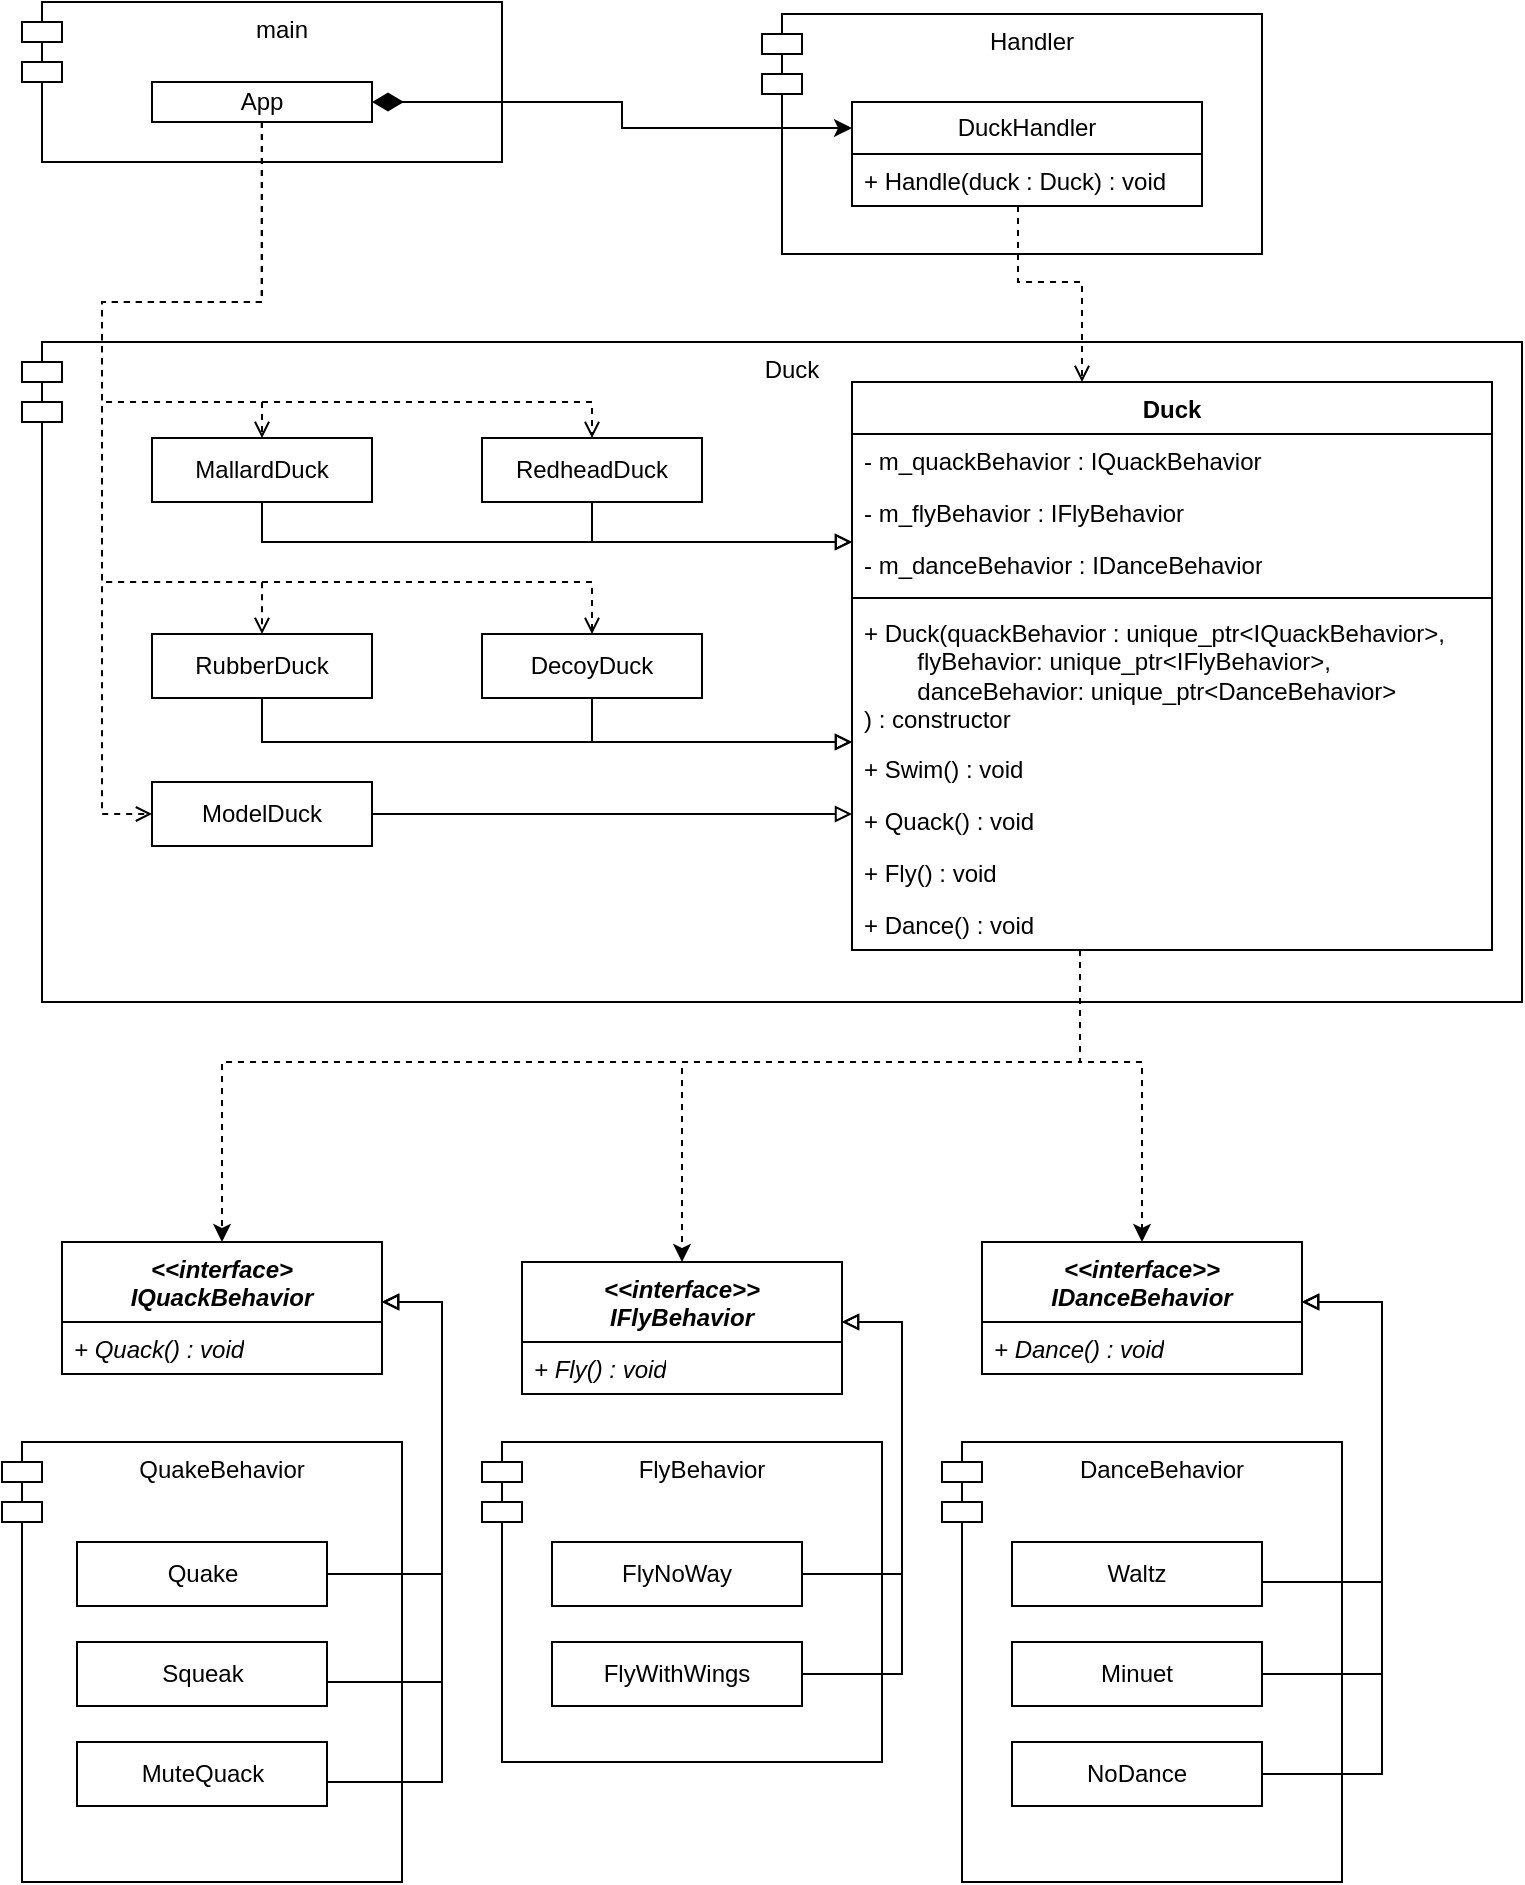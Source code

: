 <mxfile version="24.7.12">
  <diagram id="C5RBs43oDa-KdzZeNtuy" name="Page-1">
    <mxGraphModel dx="1062" dy="567" grid="1" gridSize="10" guides="1" tooltips="1" connect="1" arrows="1" fold="1" page="1" pageScale="1" pageWidth="827" pageHeight="1169" math="0" shadow="0">
      <root>
        <mxCell id="WIyWlLk6GJQsqaUBKTNV-0" />
        <mxCell id="WIyWlLk6GJQsqaUBKTNV-1" parent="WIyWlLk6GJQsqaUBKTNV-0" />
        <mxCell id="QlOkIQeldyx6gdsehzbM-0" value="main" style="shape=module;align=left;spacingLeft=20;align=center;verticalAlign=top;whiteSpace=wrap;html=1;" vertex="1" parent="WIyWlLk6GJQsqaUBKTNV-1">
          <mxGeometry x="40" y="40" width="240" height="80" as="geometry" />
        </mxCell>
        <mxCell id="QlOkIQeldyx6gdsehzbM-1" value="App" style="html=1;whiteSpace=wrap;" vertex="1" parent="WIyWlLk6GJQsqaUBKTNV-1">
          <mxGeometry x="105" y="80" width="110" height="20" as="geometry" />
        </mxCell>
        <mxCell id="QlOkIQeldyx6gdsehzbM-2" value="Handler" style="shape=module;align=left;spacingLeft=20;align=center;verticalAlign=top;whiteSpace=wrap;html=1;" vertex="1" parent="WIyWlLk6GJQsqaUBKTNV-1">
          <mxGeometry x="410" y="46" width="250" height="120" as="geometry" />
        </mxCell>
        <mxCell id="QlOkIQeldyx6gdsehzbM-4" value="DuckHandler" style="swimlane;fontStyle=0;childLayout=stackLayout;horizontal=1;startSize=26;fillColor=none;horizontalStack=0;resizeParent=1;resizeParentMax=0;resizeLast=0;collapsible=1;marginBottom=0;whiteSpace=wrap;html=1;" vertex="1" parent="WIyWlLk6GJQsqaUBKTNV-1">
          <mxGeometry x="455" y="90" width="175" height="52" as="geometry" />
        </mxCell>
        <mxCell id="QlOkIQeldyx6gdsehzbM-5" value="+ Handle(duck : Duck) : void" style="text;strokeColor=none;fillColor=none;align=left;verticalAlign=top;spacingLeft=4;spacingRight=4;overflow=hidden;rotatable=0;points=[[0,0.5],[1,0.5]];portConstraint=eastwest;whiteSpace=wrap;html=1;" vertex="1" parent="QlOkIQeldyx6gdsehzbM-4">
          <mxGeometry y="26" width="175" height="26" as="geometry" />
        </mxCell>
        <mxCell id="QlOkIQeldyx6gdsehzbM-8" style="edgeStyle=orthogonalEdgeStyle;rounded=0;orthogonalLoop=1;jettySize=auto;html=1;entryX=0;entryY=0.25;entryDx=0;entryDy=0;startArrow=diamondThin;startFill=1;strokeWidth=1;startSize=13;" edge="1" parent="WIyWlLk6GJQsqaUBKTNV-1" source="QlOkIQeldyx6gdsehzbM-1" target="QlOkIQeldyx6gdsehzbM-4">
          <mxGeometry relative="1" as="geometry" />
        </mxCell>
        <mxCell id="QlOkIQeldyx6gdsehzbM-9" value="Duck" style="shape=module;align=left;spacingLeft=20;align=center;verticalAlign=top;whiteSpace=wrap;html=1;" vertex="1" parent="WIyWlLk6GJQsqaUBKTNV-1">
          <mxGeometry x="40" y="210" width="750" height="330" as="geometry" />
        </mxCell>
        <mxCell id="QlOkIQeldyx6gdsehzbM-10" value="Duck" style="swimlane;fontStyle=1;align=center;verticalAlign=top;childLayout=stackLayout;horizontal=1;startSize=26;horizontalStack=0;resizeParent=1;resizeParentMax=0;resizeLast=0;collapsible=1;marginBottom=0;whiteSpace=wrap;html=1;" vertex="1" parent="WIyWlLk6GJQsqaUBKTNV-1">
          <mxGeometry x="455" y="230" width="320" height="284" as="geometry" />
        </mxCell>
        <mxCell id="QlOkIQeldyx6gdsehzbM-11" value="- m_quack&lt;span style=&quot;text-align: center;&quot;&gt;Behavior : IQuackBehavior&lt;/span&gt;" style="text;strokeColor=none;fillColor=none;align=left;verticalAlign=top;spacingLeft=4;spacingRight=4;overflow=hidden;rotatable=0;points=[[0,0.5],[1,0.5]];portConstraint=eastwest;whiteSpace=wrap;html=1;" vertex="1" parent="QlOkIQeldyx6gdsehzbM-10">
          <mxGeometry y="26" width="320" height="26" as="geometry" />
        </mxCell>
        <mxCell id="QlOkIQeldyx6gdsehzbM-21" value="- m_fly&lt;span style=&quot;text-align: center;&quot;&gt;Behavior : IFlyBehavior&lt;/span&gt;" style="text;strokeColor=none;fillColor=none;align=left;verticalAlign=top;spacingLeft=4;spacingRight=4;overflow=hidden;rotatable=0;points=[[0,0.5],[1,0.5]];portConstraint=eastwest;whiteSpace=wrap;html=1;" vertex="1" parent="QlOkIQeldyx6gdsehzbM-10">
          <mxGeometry y="52" width="320" height="26" as="geometry" />
        </mxCell>
        <mxCell id="QlOkIQeldyx6gdsehzbM-22" value="- m_dance&lt;span style=&quot;text-align: center;&quot;&gt;Behavior : IDanceBehavior&lt;/span&gt;" style="text;strokeColor=none;fillColor=none;align=left;verticalAlign=top;spacingLeft=4;spacingRight=4;overflow=hidden;rotatable=0;points=[[0,0.5],[1,0.5]];portConstraint=eastwest;whiteSpace=wrap;html=1;" vertex="1" parent="QlOkIQeldyx6gdsehzbM-10">
          <mxGeometry y="78" width="320" height="26" as="geometry" />
        </mxCell>
        <mxCell id="QlOkIQeldyx6gdsehzbM-12" value="" style="line;strokeWidth=1;fillColor=none;align=left;verticalAlign=middle;spacingTop=-1;spacingLeft=3;spacingRight=3;rotatable=0;labelPosition=right;points=[];portConstraint=eastwest;strokeColor=inherit;" vertex="1" parent="QlOkIQeldyx6gdsehzbM-10">
          <mxGeometry y="104" width="320" height="8" as="geometry" />
        </mxCell>
        <mxCell id="QlOkIQeldyx6gdsehzbM-13" value="+ Duck(quackBehavior : unique_ptr&amp;lt;IQuackBehavior&amp;gt;,&lt;div&gt;&lt;span style=&quot;white-space: pre;&quot;&gt;&#x9;&lt;/span&gt;flyBehavior: unique_ptr&amp;lt;IFlyBehavior&amp;gt;,&lt;br&gt;&lt;/div&gt;&lt;div&gt;&lt;span style=&quot;white-space: pre;&quot;&gt;&#x9;&lt;/span&gt;danceBehavior: unique_ptr&amp;lt;DanceBehavior&amp;gt;&lt;br&gt;&lt;/div&gt;&lt;div&gt;) : constructor&lt;/div&gt;" style="text;strokeColor=none;fillColor=none;align=left;verticalAlign=top;spacingLeft=4;spacingRight=4;overflow=hidden;rotatable=0;points=[[0,0.5],[1,0.5]];portConstraint=eastwest;whiteSpace=wrap;html=1;" vertex="1" parent="QlOkIQeldyx6gdsehzbM-10">
          <mxGeometry y="112" width="320" height="68" as="geometry" />
        </mxCell>
        <mxCell id="QlOkIQeldyx6gdsehzbM-37" value="+ Swim() : void" style="text;strokeColor=none;fillColor=none;align=left;verticalAlign=top;spacingLeft=4;spacingRight=4;overflow=hidden;rotatable=0;points=[[0,0.5],[1,0.5]];portConstraint=eastwest;whiteSpace=wrap;html=1;" vertex="1" parent="QlOkIQeldyx6gdsehzbM-10">
          <mxGeometry y="180" width="320" height="26" as="geometry" />
        </mxCell>
        <mxCell id="QlOkIQeldyx6gdsehzbM-38" value="+ Quack() : void" style="text;strokeColor=none;fillColor=none;align=left;verticalAlign=top;spacingLeft=4;spacingRight=4;overflow=hidden;rotatable=0;points=[[0,0.5],[1,0.5]];portConstraint=eastwest;whiteSpace=wrap;html=1;" vertex="1" parent="QlOkIQeldyx6gdsehzbM-10">
          <mxGeometry y="206" width="320" height="26" as="geometry" />
        </mxCell>
        <mxCell id="QlOkIQeldyx6gdsehzbM-39" value="+ Fly() : void" style="text;strokeColor=none;fillColor=none;align=left;verticalAlign=top;spacingLeft=4;spacingRight=4;overflow=hidden;rotatable=0;points=[[0,0.5],[1,0.5]];portConstraint=eastwest;whiteSpace=wrap;html=1;" vertex="1" parent="QlOkIQeldyx6gdsehzbM-10">
          <mxGeometry y="232" width="320" height="26" as="geometry" />
        </mxCell>
        <mxCell id="QlOkIQeldyx6gdsehzbM-40" value="+ Dance() : void" style="text;strokeColor=none;fillColor=none;align=left;verticalAlign=top;spacingLeft=4;spacingRight=4;overflow=hidden;rotatable=0;points=[[0,0.5],[1,0.5]];portConstraint=eastwest;whiteSpace=wrap;html=1;" vertex="1" parent="QlOkIQeldyx6gdsehzbM-10">
          <mxGeometry y="258" width="320" height="26" as="geometry" />
        </mxCell>
        <mxCell id="QlOkIQeldyx6gdsehzbM-15" value="&lt;div&gt;&lt;i&gt;&amp;lt;&amp;lt;interface&amp;gt;&lt;/i&gt;&lt;/div&gt;&lt;i&gt;IQuackBehavior&lt;/i&gt;" style="swimlane;fontStyle=1;align=center;verticalAlign=top;childLayout=stackLayout;horizontal=1;startSize=40;horizontalStack=0;resizeParent=1;resizeParentMax=0;resizeLast=0;collapsible=1;marginBottom=0;whiteSpace=wrap;html=1;" vertex="1" parent="WIyWlLk6GJQsqaUBKTNV-1">
          <mxGeometry x="60" y="660" width="160" height="66" as="geometry" />
        </mxCell>
        <mxCell id="QlOkIQeldyx6gdsehzbM-16" value="&lt;i&gt;+ Quack() : void&lt;/i&gt;" style="text;strokeColor=none;fillColor=none;align=left;verticalAlign=top;spacingLeft=4;spacingRight=4;overflow=hidden;rotatable=0;points=[[0,0.5],[1,0.5]];portConstraint=eastwest;whiteSpace=wrap;html=1;" vertex="1" parent="QlOkIQeldyx6gdsehzbM-15">
          <mxGeometry y="40" width="160" height="26" as="geometry" />
        </mxCell>
        <mxCell id="QlOkIQeldyx6gdsehzbM-17" value="&lt;div&gt;&lt;i&gt;&amp;lt;&amp;lt;interface&amp;gt;&amp;gt;&lt;/i&gt;&lt;/div&gt;&lt;i&gt;IFlyBehavior&lt;/i&gt;" style="swimlane;fontStyle=1;align=center;verticalAlign=top;childLayout=stackLayout;horizontal=1;startSize=40;horizontalStack=0;resizeParent=1;resizeParentMax=0;resizeLast=0;collapsible=1;marginBottom=0;whiteSpace=wrap;html=1;" vertex="1" parent="WIyWlLk6GJQsqaUBKTNV-1">
          <mxGeometry x="290" y="670" width="160" height="66" as="geometry" />
        </mxCell>
        <mxCell id="QlOkIQeldyx6gdsehzbM-18" value="&lt;i&gt;+ Fly() : void&lt;/i&gt;" style="text;strokeColor=none;fillColor=none;align=left;verticalAlign=top;spacingLeft=4;spacingRight=4;overflow=hidden;rotatable=0;points=[[0,0.5],[1,0.5]];portConstraint=eastwest;whiteSpace=wrap;html=1;" vertex="1" parent="QlOkIQeldyx6gdsehzbM-17">
          <mxGeometry y="40" width="160" height="26" as="geometry" />
        </mxCell>
        <mxCell id="QlOkIQeldyx6gdsehzbM-19" value="&lt;div&gt;&lt;i&gt;&amp;lt;&amp;lt;interface&amp;gt;&amp;gt;&lt;/i&gt;&lt;/div&gt;&lt;i&gt;IDance&lt;/i&gt;&lt;i&gt;Behavior&lt;/i&gt;" style="swimlane;fontStyle=1;align=center;verticalAlign=top;childLayout=stackLayout;horizontal=1;startSize=40;horizontalStack=0;resizeParent=1;resizeParentMax=0;resizeLast=0;collapsible=1;marginBottom=0;whiteSpace=wrap;html=1;" vertex="1" parent="WIyWlLk6GJQsqaUBKTNV-1">
          <mxGeometry x="520" y="660" width="160" height="66" as="geometry" />
        </mxCell>
        <mxCell id="QlOkIQeldyx6gdsehzbM-20" value="&lt;i&gt;+ Dance() : void&lt;/i&gt;" style="text;strokeColor=none;fillColor=none;align=left;verticalAlign=top;spacingLeft=4;spacingRight=4;overflow=hidden;rotatable=0;points=[[0,0.5],[1,0.5]];portConstraint=eastwest;whiteSpace=wrap;html=1;" vertex="1" parent="QlOkIQeldyx6gdsehzbM-19">
          <mxGeometry y="40" width="160" height="26" as="geometry" />
        </mxCell>
        <mxCell id="QlOkIQeldyx6gdsehzbM-23" style="edgeStyle=orthogonalEdgeStyle;rounded=0;orthogonalLoop=1;jettySize=auto;html=1;dashed=1;fontFamily=Helvetica;fontSize=13;endArrow=open;endFill=0;" edge="1" parent="WIyWlLk6GJQsqaUBKTNV-1" source="QlOkIQeldyx6gdsehzbM-4" target="QlOkIQeldyx6gdsehzbM-10">
          <mxGeometry relative="1" as="geometry">
            <Array as="points">
              <mxPoint x="538" y="180" />
              <mxPoint x="570" y="180" />
            </Array>
          </mxGeometry>
        </mxCell>
        <mxCell id="QlOkIQeldyx6gdsehzbM-26" style="edgeStyle=orthogonalEdgeStyle;rounded=0;orthogonalLoop=1;jettySize=auto;html=1;entryX=0.5;entryY=0;entryDx=0;entryDy=0;dashed=1;" edge="1" parent="WIyWlLk6GJQsqaUBKTNV-1" source="QlOkIQeldyx6gdsehzbM-10" target="QlOkIQeldyx6gdsehzbM-15">
          <mxGeometry relative="1" as="geometry">
            <mxPoint x="770" y="380" as="sourcePoint" />
            <mxPoint x="802" y="529" as="targetPoint" />
            <Array as="points">
              <mxPoint x="569" y="570" />
              <mxPoint x="140" y="570" />
            </Array>
          </mxGeometry>
        </mxCell>
        <mxCell id="QlOkIQeldyx6gdsehzbM-27" style="edgeStyle=orthogonalEdgeStyle;rounded=0;orthogonalLoop=1;jettySize=auto;html=1;entryX=0.5;entryY=0;entryDx=0;entryDy=0;dashed=1;" edge="1" parent="WIyWlLk6GJQsqaUBKTNV-1" source="QlOkIQeldyx6gdsehzbM-10" target="QlOkIQeldyx6gdsehzbM-19">
          <mxGeometry relative="1" as="geometry">
            <mxPoint x="575" y="438" as="sourcePoint" />
            <mxPoint x="140" y="550" as="targetPoint" />
            <Array as="points">
              <mxPoint x="569" y="570" />
              <mxPoint x="600" y="570" />
            </Array>
          </mxGeometry>
        </mxCell>
        <mxCell id="QlOkIQeldyx6gdsehzbM-29" style="edgeStyle=orthogonalEdgeStyle;rounded=0;orthogonalLoop=1;jettySize=auto;html=1;entryX=0.5;entryY=0;entryDx=0;entryDy=0;dashed=1;" edge="1" parent="WIyWlLk6GJQsqaUBKTNV-1" source="QlOkIQeldyx6gdsehzbM-10" target="QlOkIQeldyx6gdsehzbM-17">
          <mxGeometry relative="1" as="geometry">
            <mxPoint x="566" y="428" as="sourcePoint" />
            <mxPoint x="140" y="550" as="targetPoint" />
            <Array as="points">
              <mxPoint x="569" y="570" />
              <mxPoint x="370" y="570" />
            </Array>
          </mxGeometry>
        </mxCell>
        <mxCell id="QlOkIQeldyx6gdsehzbM-61" style="edgeStyle=orthogonalEdgeStyle;rounded=0;orthogonalLoop=1;jettySize=auto;html=1;endArrow=block;endFill=0;" edge="1" parent="WIyWlLk6GJQsqaUBKTNV-1" source="QlOkIQeldyx6gdsehzbM-46" target="QlOkIQeldyx6gdsehzbM-10">
          <mxGeometry relative="1" as="geometry">
            <mxPoint x="160.029" y="300" as="sourcePoint" />
            <mxPoint x="455" y="320" as="targetPoint" />
            <Array as="points">
              <mxPoint x="160" y="310" />
            </Array>
          </mxGeometry>
        </mxCell>
        <mxCell id="QlOkIQeldyx6gdsehzbM-46" value="MallardDuck" style="html=1;whiteSpace=wrap;" vertex="1" parent="WIyWlLk6GJQsqaUBKTNV-1">
          <mxGeometry x="105" y="258" width="110" height="32" as="geometry" />
        </mxCell>
        <mxCell id="QlOkIQeldyx6gdsehzbM-47" value="RedheadDuck" style="html=1;whiteSpace=wrap;" vertex="1" parent="WIyWlLk6GJQsqaUBKTNV-1">
          <mxGeometry x="270" y="258" width="110" height="32" as="geometry" />
        </mxCell>
        <mxCell id="QlOkIQeldyx6gdsehzbM-48" value="RubberDuck" style="html=1;whiteSpace=wrap;" vertex="1" parent="WIyWlLk6GJQsqaUBKTNV-1">
          <mxGeometry x="105" y="356" width="110" height="32" as="geometry" />
        </mxCell>
        <mxCell id="QlOkIQeldyx6gdsehzbM-49" value="ModelDuck" style="html=1;whiteSpace=wrap;" vertex="1" parent="WIyWlLk6GJQsqaUBKTNV-1">
          <mxGeometry x="105" y="430" width="110" height="32" as="geometry" />
        </mxCell>
        <mxCell id="QlOkIQeldyx6gdsehzbM-50" value="DecoyDuck" style="html=1;whiteSpace=wrap;" vertex="1" parent="WIyWlLk6GJQsqaUBKTNV-1">
          <mxGeometry x="270" y="356" width="110" height="32" as="geometry" />
        </mxCell>
        <mxCell id="QlOkIQeldyx6gdsehzbM-56" style="edgeStyle=orthogonalEdgeStyle;rounded=0;orthogonalLoop=1;jettySize=auto;html=1;dashed=1;fontFamily=Helvetica;fontSize=13;endArrow=open;endFill=0;" edge="1" parent="WIyWlLk6GJQsqaUBKTNV-1" source="QlOkIQeldyx6gdsehzbM-1" target="QlOkIQeldyx6gdsehzbM-46">
          <mxGeometry relative="1" as="geometry">
            <mxPoint x="548" y="152" as="sourcePoint" />
            <mxPoint x="580" y="240" as="targetPoint" />
            <Array as="points">
              <mxPoint x="160" y="190" />
              <mxPoint x="80" y="190" />
              <mxPoint x="80" y="240" />
              <mxPoint x="160" y="240" />
            </Array>
          </mxGeometry>
        </mxCell>
        <mxCell id="QlOkIQeldyx6gdsehzbM-57" style="edgeStyle=orthogonalEdgeStyle;rounded=0;orthogonalLoop=1;jettySize=auto;html=1;dashed=1;fontFamily=Helvetica;fontSize=13;endArrow=open;endFill=0;" edge="1" parent="WIyWlLk6GJQsqaUBKTNV-1" source="QlOkIQeldyx6gdsehzbM-1" target="QlOkIQeldyx6gdsehzbM-47">
          <mxGeometry relative="1" as="geometry">
            <mxPoint x="182" y="110" as="sourcePoint" />
            <mxPoint x="170" y="268" as="targetPoint" />
            <Array as="points">
              <mxPoint x="160" y="190" />
              <mxPoint x="80" y="190" />
              <mxPoint x="80" y="240" />
              <mxPoint x="325" y="240" />
            </Array>
          </mxGeometry>
        </mxCell>
        <mxCell id="QlOkIQeldyx6gdsehzbM-58" style="edgeStyle=orthogonalEdgeStyle;rounded=0;orthogonalLoop=1;jettySize=auto;html=1;dashed=1;fontFamily=Helvetica;fontSize=13;endArrow=open;endFill=0;" edge="1" parent="WIyWlLk6GJQsqaUBKTNV-1" target="QlOkIQeldyx6gdsehzbM-50">
          <mxGeometry relative="1" as="geometry">
            <mxPoint x="159.97" y="100" as="sourcePoint" />
            <mxPoint x="324.97" y="258" as="targetPoint" />
            <Array as="points">
              <mxPoint x="160" y="190" />
              <mxPoint x="80" y="190" />
              <mxPoint x="80" y="330" />
              <mxPoint x="325" y="330" />
            </Array>
          </mxGeometry>
        </mxCell>
        <mxCell id="QlOkIQeldyx6gdsehzbM-59" style="edgeStyle=orthogonalEdgeStyle;rounded=0;orthogonalLoop=1;jettySize=auto;html=1;dashed=1;fontFamily=Helvetica;fontSize=13;endArrow=open;endFill=0;" edge="1" parent="WIyWlLk6GJQsqaUBKTNV-1" target="QlOkIQeldyx6gdsehzbM-48">
          <mxGeometry relative="1" as="geometry">
            <mxPoint x="159.94" y="100" as="sourcePoint" />
            <mxPoint x="324.97" y="370" as="targetPoint" />
            <Array as="points">
              <mxPoint x="160" y="190" />
              <mxPoint x="80" y="190" />
              <mxPoint x="80" y="330" />
              <mxPoint x="160" y="330" />
            </Array>
          </mxGeometry>
        </mxCell>
        <mxCell id="QlOkIQeldyx6gdsehzbM-60" style="edgeStyle=orthogonalEdgeStyle;rounded=0;orthogonalLoop=1;jettySize=auto;html=1;dashed=1;fontFamily=Helvetica;fontSize=13;endArrow=open;endFill=0;" edge="1" parent="WIyWlLk6GJQsqaUBKTNV-1" target="QlOkIQeldyx6gdsehzbM-49">
          <mxGeometry relative="1" as="geometry">
            <mxPoint x="159.94" y="100" as="sourcePoint" />
            <mxPoint x="324.97" y="370" as="targetPoint" />
            <Array as="points">
              <mxPoint x="160" y="190" />
              <mxPoint x="80" y="190" />
              <mxPoint x="80" y="446" />
            </Array>
          </mxGeometry>
        </mxCell>
        <mxCell id="QlOkIQeldyx6gdsehzbM-63" style="edgeStyle=orthogonalEdgeStyle;rounded=0;orthogonalLoop=1;jettySize=auto;html=1;endArrow=block;endFill=0;" edge="1" parent="WIyWlLk6GJQsqaUBKTNV-1" source="QlOkIQeldyx6gdsehzbM-47" target="QlOkIQeldyx6gdsehzbM-10">
          <mxGeometry relative="1" as="geometry">
            <mxPoint x="160" y="290" as="sourcePoint" />
            <mxPoint x="455" y="420" as="targetPoint" />
            <Array as="points">
              <mxPoint x="325" y="310" />
            </Array>
          </mxGeometry>
        </mxCell>
        <mxCell id="QlOkIQeldyx6gdsehzbM-64" style="edgeStyle=orthogonalEdgeStyle;rounded=0;orthogonalLoop=1;jettySize=auto;html=1;endArrow=block;endFill=0;" edge="1" parent="WIyWlLk6GJQsqaUBKTNV-1" source="QlOkIQeldyx6gdsehzbM-48" target="QlOkIQeldyx6gdsehzbM-10">
          <mxGeometry relative="1" as="geometry">
            <mxPoint x="325" y="290" as="sourcePoint" />
            <mxPoint x="455" y="420" as="targetPoint" />
            <Array as="points">
              <mxPoint x="160" y="410" />
            </Array>
          </mxGeometry>
        </mxCell>
        <mxCell id="QlOkIQeldyx6gdsehzbM-65" style="edgeStyle=orthogonalEdgeStyle;rounded=0;orthogonalLoop=1;jettySize=auto;html=1;endArrow=block;endFill=0;" edge="1" parent="WIyWlLk6GJQsqaUBKTNV-1" source="QlOkIQeldyx6gdsehzbM-50" target="QlOkIQeldyx6gdsehzbM-10">
          <mxGeometry relative="1" as="geometry">
            <mxPoint x="160" y="402" as="sourcePoint" />
            <mxPoint x="455" y="420" as="targetPoint" />
            <Array as="points">
              <mxPoint x="325" y="410" />
            </Array>
          </mxGeometry>
        </mxCell>
        <mxCell id="QlOkIQeldyx6gdsehzbM-66" style="edgeStyle=orthogonalEdgeStyle;rounded=0;orthogonalLoop=1;jettySize=auto;html=1;endArrow=block;endFill=0;" edge="1" parent="WIyWlLk6GJQsqaUBKTNV-1" source="QlOkIQeldyx6gdsehzbM-49" target="QlOkIQeldyx6gdsehzbM-10">
          <mxGeometry relative="1" as="geometry">
            <mxPoint x="170" y="412" as="sourcePoint" />
            <mxPoint x="465" y="430" as="targetPoint" />
            <Array as="points">
              <mxPoint x="330" y="446" />
              <mxPoint x="330" y="446" />
            </Array>
          </mxGeometry>
        </mxCell>
        <mxCell id="QlOkIQeldyx6gdsehzbM-67" value="QuakeBehavior" style="shape=module;align=left;spacingLeft=20;align=center;verticalAlign=top;whiteSpace=wrap;html=1;" vertex="1" parent="WIyWlLk6GJQsqaUBKTNV-1">
          <mxGeometry x="30" y="760" width="200" height="220" as="geometry" />
        </mxCell>
        <mxCell id="QlOkIQeldyx6gdsehzbM-68" value="Quake" style="html=1;whiteSpace=wrap;" vertex="1" parent="WIyWlLk6GJQsqaUBKTNV-1">
          <mxGeometry x="67.5" y="810" width="125" height="32" as="geometry" />
        </mxCell>
        <mxCell id="QlOkIQeldyx6gdsehzbM-69" value="Squeak" style="html=1;whiteSpace=wrap;" vertex="1" parent="WIyWlLk6GJQsqaUBKTNV-1">
          <mxGeometry x="67.5" y="860" width="125" height="32" as="geometry" />
        </mxCell>
        <mxCell id="QlOkIQeldyx6gdsehzbM-70" value="MuteQuack" style="html=1;whiteSpace=wrap;" vertex="1" parent="WIyWlLk6GJQsqaUBKTNV-1">
          <mxGeometry x="67.5" y="910" width="125" height="32" as="geometry" />
        </mxCell>
        <mxCell id="QlOkIQeldyx6gdsehzbM-71" value="FlyBehavior" style="shape=module;align=left;spacingLeft=20;align=center;verticalAlign=top;whiteSpace=wrap;html=1;" vertex="1" parent="WIyWlLk6GJQsqaUBKTNV-1">
          <mxGeometry x="270" y="760" width="200" height="160" as="geometry" />
        </mxCell>
        <mxCell id="QlOkIQeldyx6gdsehzbM-72" value="FlyNoWay" style="html=1;whiteSpace=wrap;" vertex="1" parent="WIyWlLk6GJQsqaUBKTNV-1">
          <mxGeometry x="305" y="810" width="125" height="32" as="geometry" />
        </mxCell>
        <mxCell id="QlOkIQeldyx6gdsehzbM-73" value="FlyWithWings" style="html=1;whiteSpace=wrap;" vertex="1" parent="WIyWlLk6GJQsqaUBKTNV-1">
          <mxGeometry x="305" y="860" width="125" height="32" as="geometry" />
        </mxCell>
        <mxCell id="QlOkIQeldyx6gdsehzbM-75" value="DanceBehavior" style="shape=module;align=left;spacingLeft=20;align=center;verticalAlign=top;whiteSpace=wrap;html=1;" vertex="1" parent="WIyWlLk6GJQsqaUBKTNV-1">
          <mxGeometry x="500" y="760" width="200" height="220" as="geometry" />
        </mxCell>
        <mxCell id="QlOkIQeldyx6gdsehzbM-76" value="Waltz" style="html=1;whiteSpace=wrap;" vertex="1" parent="WIyWlLk6GJQsqaUBKTNV-1">
          <mxGeometry x="535" y="810" width="125" height="32" as="geometry" />
        </mxCell>
        <mxCell id="QlOkIQeldyx6gdsehzbM-77" value="Minuet" style="html=1;whiteSpace=wrap;" vertex="1" parent="WIyWlLk6GJQsqaUBKTNV-1">
          <mxGeometry x="535" y="860" width="125" height="32" as="geometry" />
        </mxCell>
        <mxCell id="QlOkIQeldyx6gdsehzbM-78" value="NoDance" style="html=1;whiteSpace=wrap;" vertex="1" parent="WIyWlLk6GJQsqaUBKTNV-1">
          <mxGeometry x="535" y="910" width="125" height="32" as="geometry" />
        </mxCell>
        <mxCell id="QlOkIQeldyx6gdsehzbM-79" style="edgeStyle=orthogonalEdgeStyle;rounded=0;orthogonalLoop=1;jettySize=auto;html=1;endArrow=block;endFill=0;" edge="1" parent="WIyWlLk6GJQsqaUBKTNV-1" source="QlOkIQeldyx6gdsehzbM-68" target="QlOkIQeldyx6gdsehzbM-15">
          <mxGeometry relative="1" as="geometry">
            <mxPoint x="199.96" y="649" as="sourcePoint" />
            <mxPoint x="130.003" y="629" as="targetPoint" />
            <Array as="points">
              <mxPoint x="250" y="826" />
              <mxPoint x="250" y="690" />
            </Array>
          </mxGeometry>
        </mxCell>
        <mxCell id="QlOkIQeldyx6gdsehzbM-80" style="edgeStyle=orthogonalEdgeStyle;rounded=0;orthogonalLoop=1;jettySize=auto;html=1;endArrow=block;endFill=0;" edge="1" parent="WIyWlLk6GJQsqaUBKTNV-1" source="QlOkIQeldyx6gdsehzbM-69" target="QlOkIQeldyx6gdsehzbM-15">
          <mxGeometry relative="1" as="geometry">
            <mxPoint x="192.5" y="853" as="sourcePoint" />
            <mxPoint x="219.5" y="720" as="targetPoint" />
            <Array as="points">
              <mxPoint x="250" y="880" />
              <mxPoint x="250" y="690" />
            </Array>
          </mxGeometry>
        </mxCell>
        <mxCell id="QlOkIQeldyx6gdsehzbM-81" style="edgeStyle=orthogonalEdgeStyle;rounded=0;orthogonalLoop=1;jettySize=auto;html=1;endArrow=block;endFill=0;" edge="1" parent="WIyWlLk6GJQsqaUBKTNV-1" source="QlOkIQeldyx6gdsehzbM-70" target="QlOkIQeldyx6gdsehzbM-15">
          <mxGeometry relative="1" as="geometry">
            <mxPoint x="192.5" y="880" as="sourcePoint" />
            <mxPoint x="219.5" y="690" as="targetPoint" />
            <Array as="points">
              <mxPoint x="250" y="930" />
              <mxPoint x="250" y="690" />
            </Array>
          </mxGeometry>
        </mxCell>
        <mxCell id="QlOkIQeldyx6gdsehzbM-84" style="edgeStyle=orthogonalEdgeStyle;rounded=0;orthogonalLoop=1;jettySize=auto;html=1;endArrow=block;endFill=0;" edge="1" parent="WIyWlLk6GJQsqaUBKTNV-1" source="QlOkIQeldyx6gdsehzbM-72" target="QlOkIQeldyx6gdsehzbM-17">
          <mxGeometry relative="1" as="geometry">
            <mxPoint x="420" y="942" as="sourcePoint" />
            <mxPoint x="447" y="702" as="targetPoint" />
            <Array as="points">
              <mxPoint x="480" y="826" />
              <mxPoint x="480" y="700" />
            </Array>
          </mxGeometry>
        </mxCell>
        <mxCell id="QlOkIQeldyx6gdsehzbM-85" style="edgeStyle=orthogonalEdgeStyle;rounded=0;orthogonalLoop=1;jettySize=auto;html=1;endArrow=block;endFill=0;" edge="1" parent="WIyWlLk6GJQsqaUBKTNV-1" source="QlOkIQeldyx6gdsehzbM-73" target="QlOkIQeldyx6gdsehzbM-17">
          <mxGeometry relative="1" as="geometry">
            <mxPoint x="440" y="850" as="sourcePoint" />
            <mxPoint x="460" y="726" as="targetPoint" />
            <Array as="points">
              <mxPoint x="480" y="876" />
              <mxPoint x="480" y="700" />
            </Array>
          </mxGeometry>
        </mxCell>
        <mxCell id="QlOkIQeldyx6gdsehzbM-86" style="edgeStyle=orthogonalEdgeStyle;rounded=0;orthogonalLoop=1;jettySize=auto;html=1;endArrow=block;endFill=0;" edge="1" parent="WIyWlLk6GJQsqaUBKTNV-1" source="QlOkIQeldyx6gdsehzbM-76" target="QlOkIQeldyx6gdsehzbM-19">
          <mxGeometry relative="1" as="geometry">
            <mxPoint x="670" y="876" as="sourcePoint" />
            <mxPoint x="690" y="700" as="targetPoint" />
            <Array as="points">
              <mxPoint x="720" y="830" />
              <mxPoint x="720" y="690" />
            </Array>
          </mxGeometry>
        </mxCell>
        <mxCell id="QlOkIQeldyx6gdsehzbM-87" style="edgeStyle=orthogonalEdgeStyle;rounded=0;orthogonalLoop=1;jettySize=auto;html=1;endArrow=block;endFill=0;" edge="1" parent="WIyWlLk6GJQsqaUBKTNV-1" source="QlOkIQeldyx6gdsehzbM-77" target="QlOkIQeldyx6gdsehzbM-19">
          <mxGeometry relative="1" as="geometry">
            <mxPoint x="660" y="830" as="sourcePoint" />
            <mxPoint x="680" y="690" as="targetPoint" />
            <Array as="points">
              <mxPoint x="720" y="876" />
              <mxPoint x="720" y="690" />
            </Array>
          </mxGeometry>
        </mxCell>
        <mxCell id="QlOkIQeldyx6gdsehzbM-88" style="edgeStyle=orthogonalEdgeStyle;rounded=0;orthogonalLoop=1;jettySize=auto;html=1;endArrow=block;endFill=0;" edge="1" parent="WIyWlLk6GJQsqaUBKTNV-1" source="QlOkIQeldyx6gdsehzbM-78" target="QlOkIQeldyx6gdsehzbM-19">
          <mxGeometry relative="1" as="geometry">
            <mxPoint x="660" y="876" as="sourcePoint" />
            <mxPoint x="680" y="690" as="targetPoint" />
            <Array as="points">
              <mxPoint x="720" y="926" />
              <mxPoint x="720" y="690" />
            </Array>
          </mxGeometry>
        </mxCell>
      </root>
    </mxGraphModel>
  </diagram>
</mxfile>
